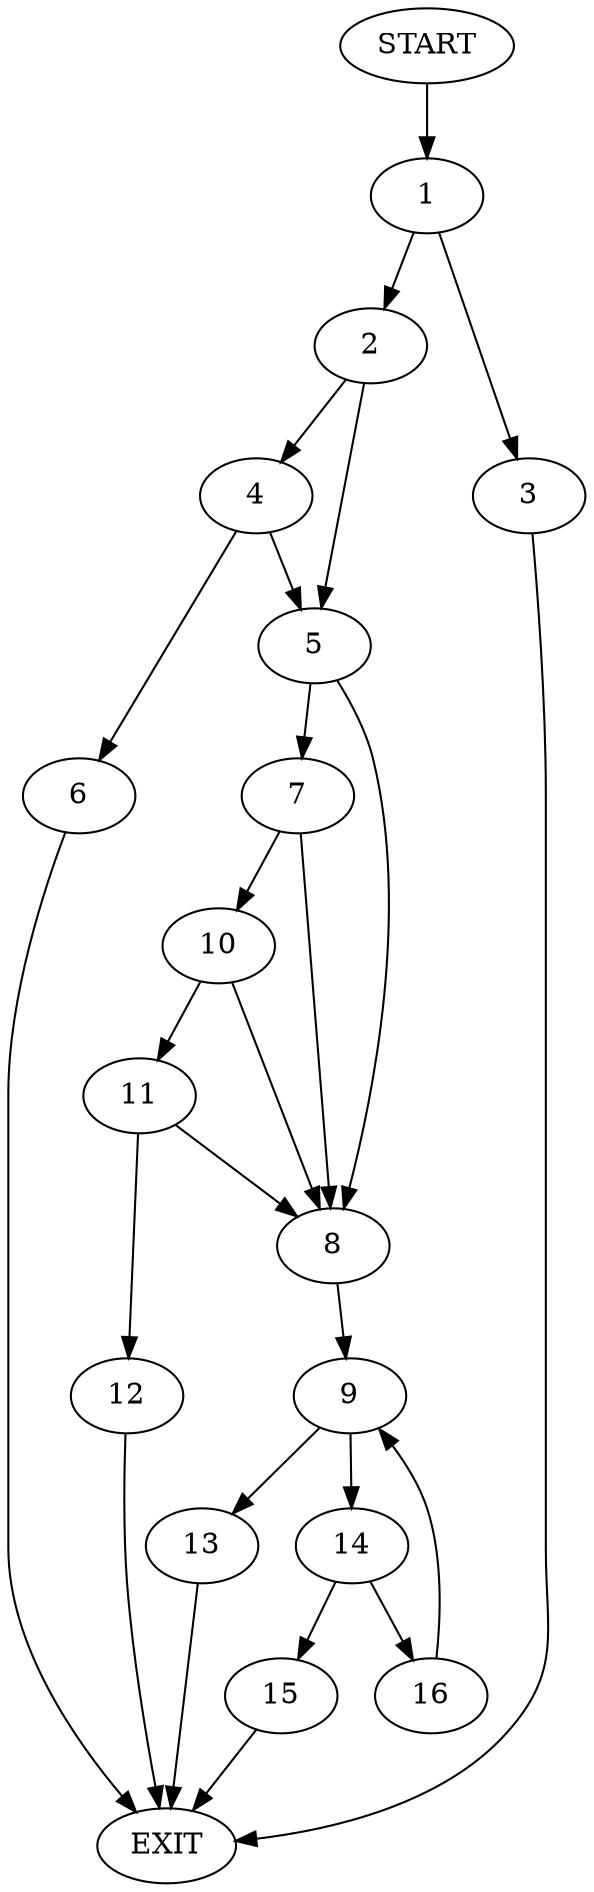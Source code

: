 digraph {
0 [label="START"]
17 [label="EXIT"]
0 -> 1
1 -> 2
1 -> 3
3 -> 17
2 -> 4
2 -> 5
4 -> 5
4 -> 6
5 -> 7
5 -> 8
6 -> 17
8 -> 9
7 -> 10
7 -> 8
10 -> 8
10 -> 11
11 -> 12
11 -> 8
12 -> 17
9 -> 13
9 -> 14
13 -> 17
14 -> 15
14 -> 16
15 -> 17
16 -> 9
}
